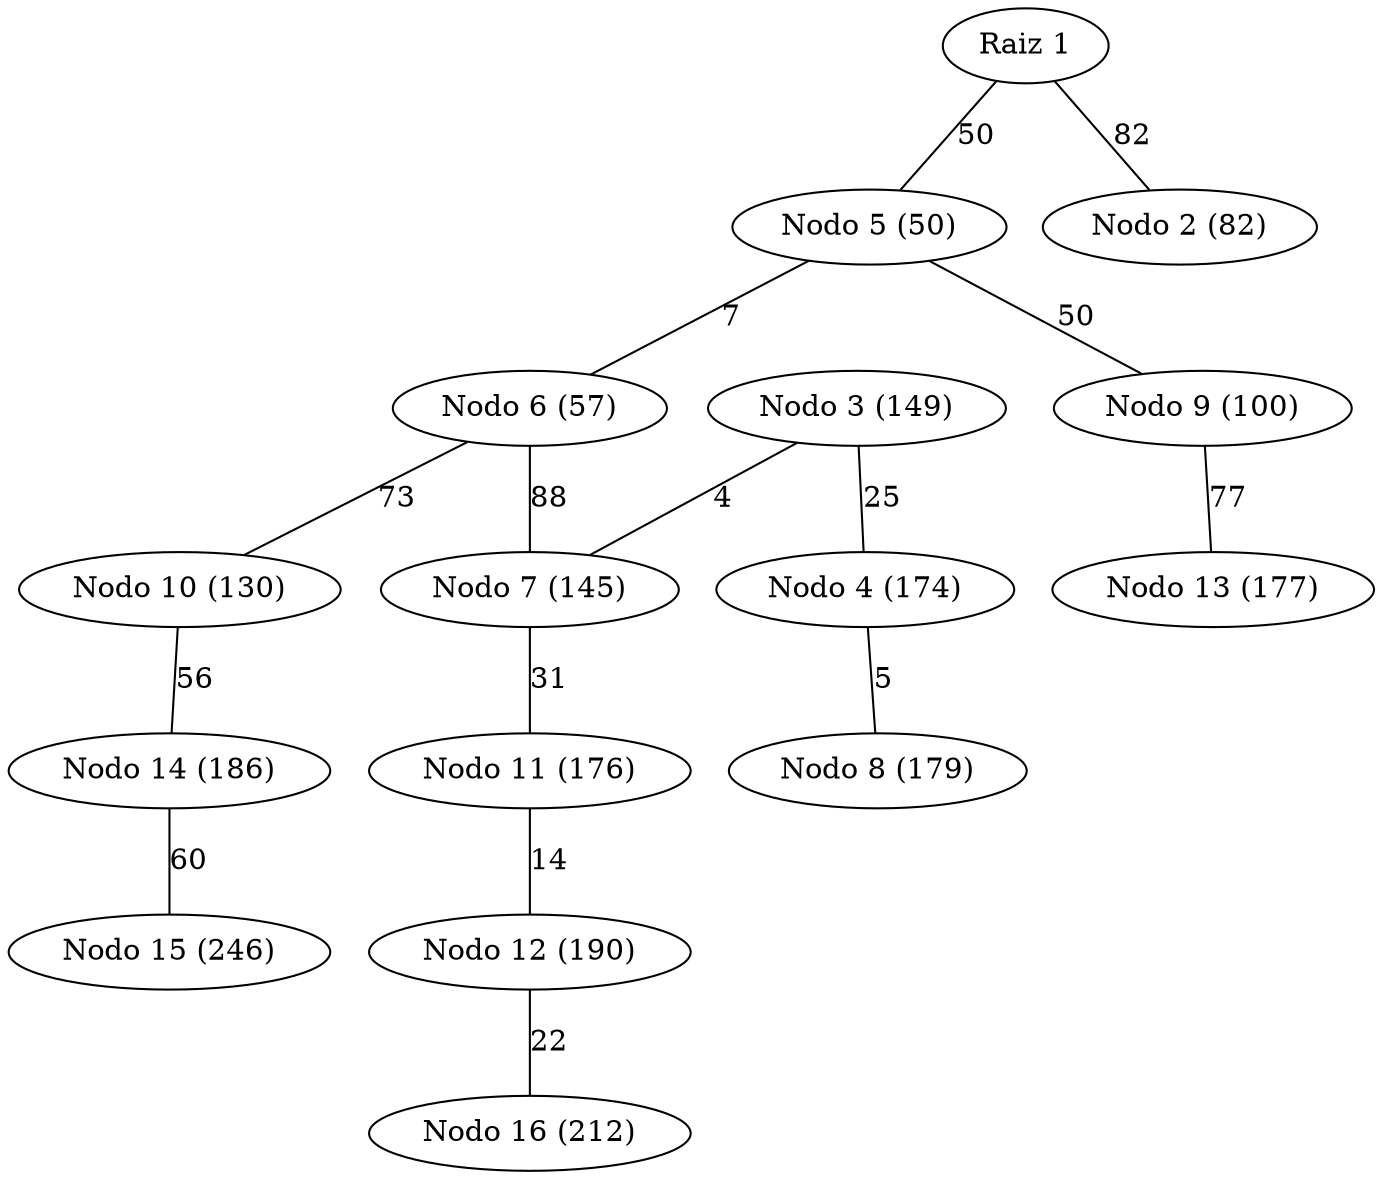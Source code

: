 graph arbol_dijkstra_G_1 {
    "1" [label="Raiz 1"];
    "5" [label="Nodo 5 (50)"];
    "6" [label="Nodo 6 (57)"];
    "2" [label="Nodo 2 (82)"];
    "9" [label="Nodo 9 (100)"];
    "10" [label="Nodo 10 (130)"];
    "7" [label="Nodo 7 (145)"];
    "3" [label="Nodo 3 (149)"];
    "4" [label="Nodo 4 (174)"];
    "11" [label="Nodo 11 (176)"];
    "13" [label="Nodo 13 (177)"];
    "8" [label="Nodo 8 (179)"];
    "14" [label="Nodo 14 (186)"];
    "12" [label="Nodo 12 (190)"];
    "16" [label="Nodo 16 (212)"];
    "15" [label="Nodo 15 (246)"];
    1 -- 2 [label="82"];
    3 -- 7 [label="4"];
    3 -- 4 [label="25"];
    1 -- 5 [label="50"];
    5 -- 6 [label="7"];
    6 -- 7 [label="88"];
    4 -- 8 [label="5"];
    5 -- 9 [label="50"];
    6 -- 10 [label="73"];
    7 -- 11 [label="31"];
    11 -- 12 [label="14"];
    9 -- 13 [label="77"];
    10 -- 14 [label="56"];
    14 -- 15 [label="60"];
    12 -- 16 [label="22"];
}